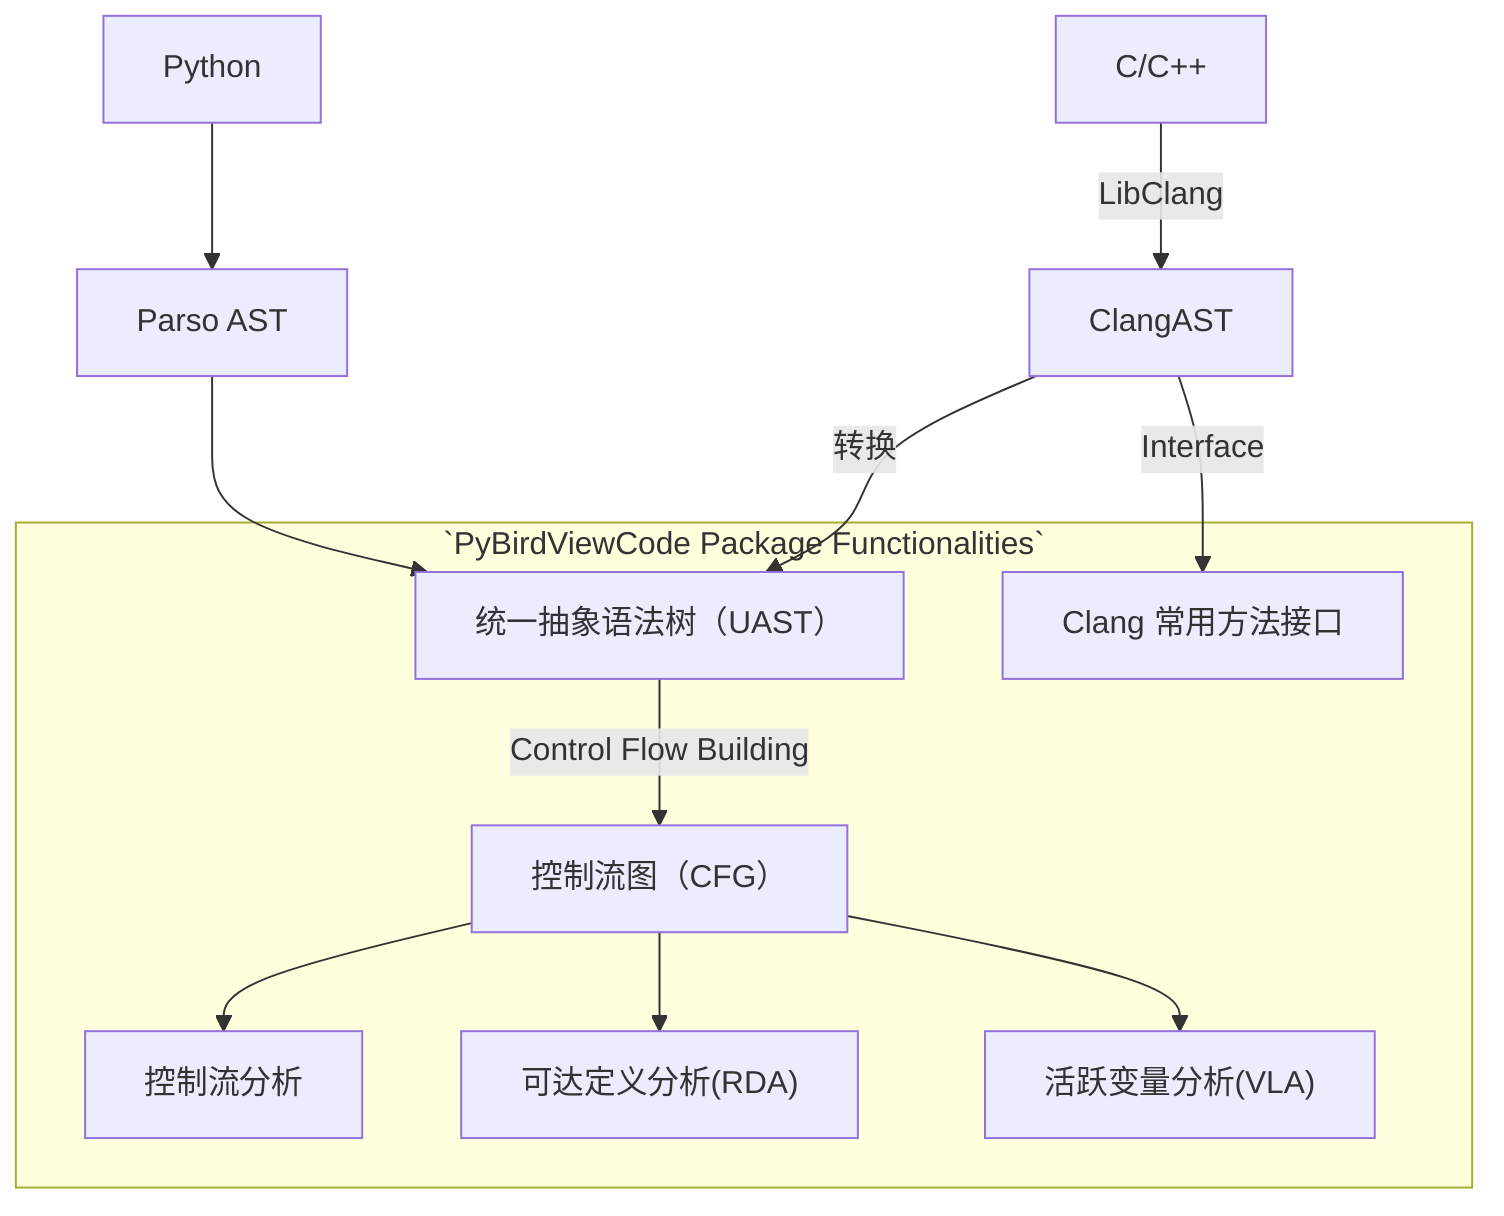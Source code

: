 graph TD
    C/C++ -->|LibClang| ClangAST
    Python["Python"] --> PythonAST[Parso AST] --> UAST
    
    ClangAST -->|转换| UAST

    subgraph `PyBirdViewCode Package Functionalities`

        UAST["统一抽象语法树（UAST）"]
        CommonUtils["Clang 常用方法接口"]
        
        UAST -->|Control Flow Building| CFG["控制流图（CFG）"]
        CFG --> ControlFlowAnalysis["控制流分析"] 
        CFG --> RDA["可达定义分析(RDA)"]
        CFG --> VLA["活跃变量分析(VLA)"]
    
    end

    ClangAST --> |Interface| CommonUtils